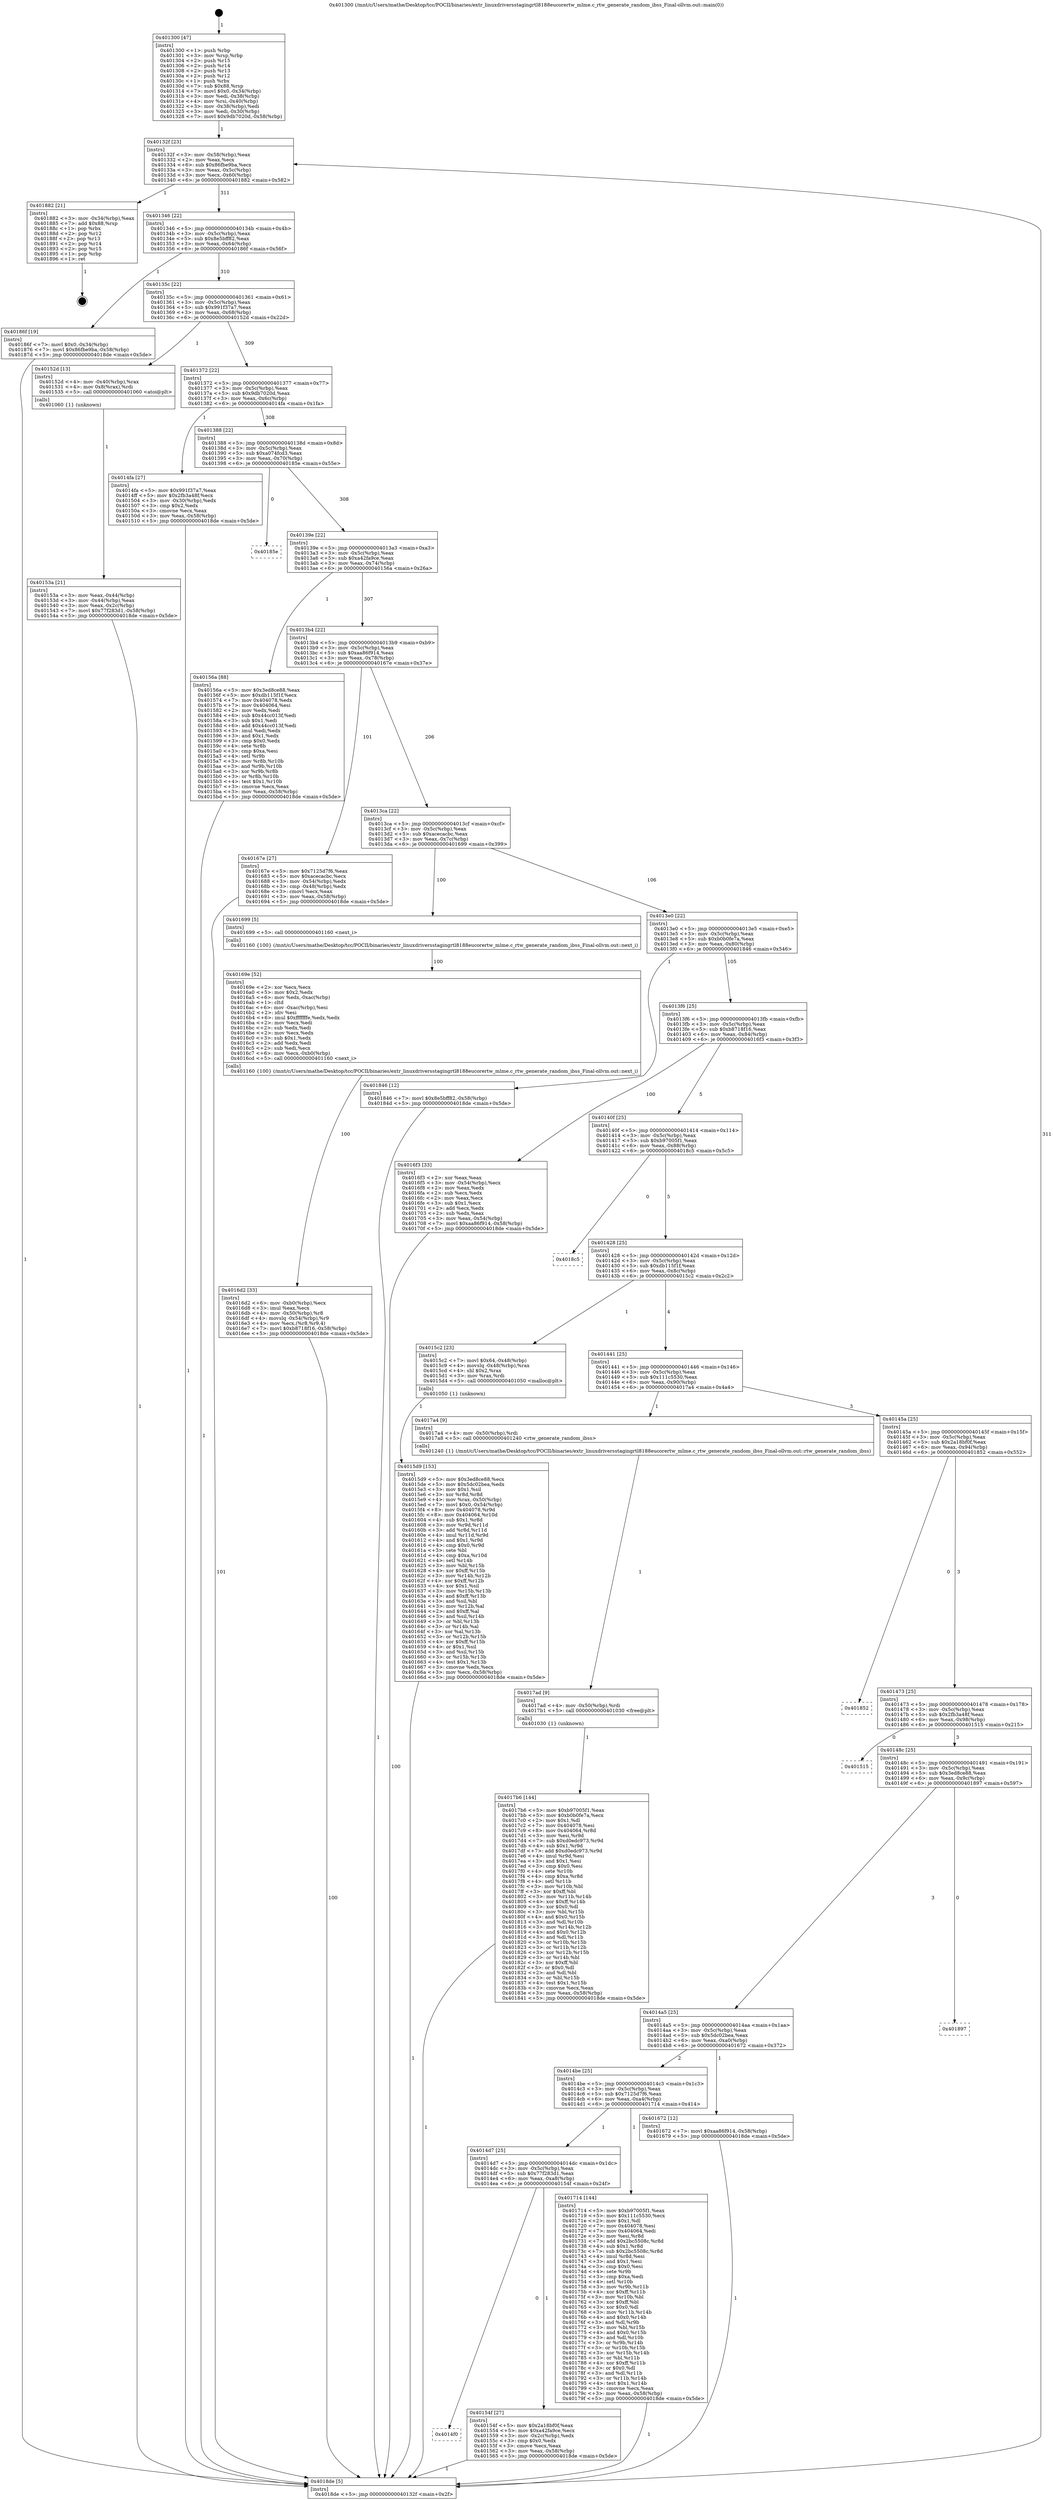 digraph "0x401300" {
  label = "0x401300 (/mnt/c/Users/mathe/Desktop/tcc/POCII/binaries/extr_linuxdriversstagingrtl8188eucorertw_mlme.c_rtw_generate_random_ibss_Final-ollvm.out::main(0))"
  labelloc = "t"
  node[shape=record]

  Entry [label="",width=0.3,height=0.3,shape=circle,fillcolor=black,style=filled]
  "0x40132f" [label="{
     0x40132f [23]\l
     | [instrs]\l
     &nbsp;&nbsp;0x40132f \<+3\>: mov -0x58(%rbp),%eax\l
     &nbsp;&nbsp;0x401332 \<+2\>: mov %eax,%ecx\l
     &nbsp;&nbsp;0x401334 \<+6\>: sub $0x86fbe9ba,%ecx\l
     &nbsp;&nbsp;0x40133a \<+3\>: mov %eax,-0x5c(%rbp)\l
     &nbsp;&nbsp;0x40133d \<+3\>: mov %ecx,-0x60(%rbp)\l
     &nbsp;&nbsp;0x401340 \<+6\>: je 0000000000401882 \<main+0x582\>\l
  }"]
  "0x401882" [label="{
     0x401882 [21]\l
     | [instrs]\l
     &nbsp;&nbsp;0x401882 \<+3\>: mov -0x34(%rbp),%eax\l
     &nbsp;&nbsp;0x401885 \<+7\>: add $0x88,%rsp\l
     &nbsp;&nbsp;0x40188c \<+1\>: pop %rbx\l
     &nbsp;&nbsp;0x40188d \<+2\>: pop %r12\l
     &nbsp;&nbsp;0x40188f \<+2\>: pop %r13\l
     &nbsp;&nbsp;0x401891 \<+2\>: pop %r14\l
     &nbsp;&nbsp;0x401893 \<+2\>: pop %r15\l
     &nbsp;&nbsp;0x401895 \<+1\>: pop %rbp\l
     &nbsp;&nbsp;0x401896 \<+1\>: ret\l
  }"]
  "0x401346" [label="{
     0x401346 [22]\l
     | [instrs]\l
     &nbsp;&nbsp;0x401346 \<+5\>: jmp 000000000040134b \<main+0x4b\>\l
     &nbsp;&nbsp;0x40134b \<+3\>: mov -0x5c(%rbp),%eax\l
     &nbsp;&nbsp;0x40134e \<+5\>: sub $0x8e5bff82,%eax\l
     &nbsp;&nbsp;0x401353 \<+3\>: mov %eax,-0x64(%rbp)\l
     &nbsp;&nbsp;0x401356 \<+6\>: je 000000000040186f \<main+0x56f\>\l
  }"]
  Exit [label="",width=0.3,height=0.3,shape=circle,fillcolor=black,style=filled,peripheries=2]
  "0x40186f" [label="{
     0x40186f [19]\l
     | [instrs]\l
     &nbsp;&nbsp;0x40186f \<+7\>: movl $0x0,-0x34(%rbp)\l
     &nbsp;&nbsp;0x401876 \<+7\>: movl $0x86fbe9ba,-0x58(%rbp)\l
     &nbsp;&nbsp;0x40187d \<+5\>: jmp 00000000004018de \<main+0x5de\>\l
  }"]
  "0x40135c" [label="{
     0x40135c [22]\l
     | [instrs]\l
     &nbsp;&nbsp;0x40135c \<+5\>: jmp 0000000000401361 \<main+0x61\>\l
     &nbsp;&nbsp;0x401361 \<+3\>: mov -0x5c(%rbp),%eax\l
     &nbsp;&nbsp;0x401364 \<+5\>: sub $0x991f37a7,%eax\l
     &nbsp;&nbsp;0x401369 \<+3\>: mov %eax,-0x68(%rbp)\l
     &nbsp;&nbsp;0x40136c \<+6\>: je 000000000040152d \<main+0x22d\>\l
  }"]
  "0x4017b6" [label="{
     0x4017b6 [144]\l
     | [instrs]\l
     &nbsp;&nbsp;0x4017b6 \<+5\>: mov $0xb97005f1,%eax\l
     &nbsp;&nbsp;0x4017bb \<+5\>: mov $0xb0b0fe7a,%ecx\l
     &nbsp;&nbsp;0x4017c0 \<+2\>: mov $0x1,%dl\l
     &nbsp;&nbsp;0x4017c2 \<+7\>: mov 0x404078,%esi\l
     &nbsp;&nbsp;0x4017c9 \<+8\>: mov 0x404064,%r8d\l
     &nbsp;&nbsp;0x4017d1 \<+3\>: mov %esi,%r9d\l
     &nbsp;&nbsp;0x4017d4 \<+7\>: sub $0xd0edc973,%r9d\l
     &nbsp;&nbsp;0x4017db \<+4\>: sub $0x1,%r9d\l
     &nbsp;&nbsp;0x4017df \<+7\>: add $0xd0edc973,%r9d\l
     &nbsp;&nbsp;0x4017e6 \<+4\>: imul %r9d,%esi\l
     &nbsp;&nbsp;0x4017ea \<+3\>: and $0x1,%esi\l
     &nbsp;&nbsp;0x4017ed \<+3\>: cmp $0x0,%esi\l
     &nbsp;&nbsp;0x4017f0 \<+4\>: sete %r10b\l
     &nbsp;&nbsp;0x4017f4 \<+4\>: cmp $0xa,%r8d\l
     &nbsp;&nbsp;0x4017f8 \<+4\>: setl %r11b\l
     &nbsp;&nbsp;0x4017fc \<+3\>: mov %r10b,%bl\l
     &nbsp;&nbsp;0x4017ff \<+3\>: xor $0xff,%bl\l
     &nbsp;&nbsp;0x401802 \<+3\>: mov %r11b,%r14b\l
     &nbsp;&nbsp;0x401805 \<+4\>: xor $0xff,%r14b\l
     &nbsp;&nbsp;0x401809 \<+3\>: xor $0x0,%dl\l
     &nbsp;&nbsp;0x40180c \<+3\>: mov %bl,%r15b\l
     &nbsp;&nbsp;0x40180f \<+4\>: and $0x0,%r15b\l
     &nbsp;&nbsp;0x401813 \<+3\>: and %dl,%r10b\l
     &nbsp;&nbsp;0x401816 \<+3\>: mov %r14b,%r12b\l
     &nbsp;&nbsp;0x401819 \<+4\>: and $0x0,%r12b\l
     &nbsp;&nbsp;0x40181d \<+3\>: and %dl,%r11b\l
     &nbsp;&nbsp;0x401820 \<+3\>: or %r10b,%r15b\l
     &nbsp;&nbsp;0x401823 \<+3\>: or %r11b,%r12b\l
     &nbsp;&nbsp;0x401826 \<+3\>: xor %r12b,%r15b\l
     &nbsp;&nbsp;0x401829 \<+3\>: or %r14b,%bl\l
     &nbsp;&nbsp;0x40182c \<+3\>: xor $0xff,%bl\l
     &nbsp;&nbsp;0x40182f \<+3\>: or $0x0,%dl\l
     &nbsp;&nbsp;0x401832 \<+2\>: and %dl,%bl\l
     &nbsp;&nbsp;0x401834 \<+3\>: or %bl,%r15b\l
     &nbsp;&nbsp;0x401837 \<+4\>: test $0x1,%r15b\l
     &nbsp;&nbsp;0x40183b \<+3\>: cmovne %ecx,%eax\l
     &nbsp;&nbsp;0x40183e \<+3\>: mov %eax,-0x58(%rbp)\l
     &nbsp;&nbsp;0x401841 \<+5\>: jmp 00000000004018de \<main+0x5de\>\l
  }"]
  "0x40152d" [label="{
     0x40152d [13]\l
     | [instrs]\l
     &nbsp;&nbsp;0x40152d \<+4\>: mov -0x40(%rbp),%rax\l
     &nbsp;&nbsp;0x401531 \<+4\>: mov 0x8(%rax),%rdi\l
     &nbsp;&nbsp;0x401535 \<+5\>: call 0000000000401060 \<atoi@plt\>\l
     | [calls]\l
     &nbsp;&nbsp;0x401060 \{1\} (unknown)\l
  }"]
  "0x401372" [label="{
     0x401372 [22]\l
     | [instrs]\l
     &nbsp;&nbsp;0x401372 \<+5\>: jmp 0000000000401377 \<main+0x77\>\l
     &nbsp;&nbsp;0x401377 \<+3\>: mov -0x5c(%rbp),%eax\l
     &nbsp;&nbsp;0x40137a \<+5\>: sub $0x9db7020d,%eax\l
     &nbsp;&nbsp;0x40137f \<+3\>: mov %eax,-0x6c(%rbp)\l
     &nbsp;&nbsp;0x401382 \<+6\>: je 00000000004014fa \<main+0x1fa\>\l
  }"]
  "0x4017ad" [label="{
     0x4017ad [9]\l
     | [instrs]\l
     &nbsp;&nbsp;0x4017ad \<+4\>: mov -0x50(%rbp),%rdi\l
     &nbsp;&nbsp;0x4017b1 \<+5\>: call 0000000000401030 \<free@plt\>\l
     | [calls]\l
     &nbsp;&nbsp;0x401030 \{1\} (unknown)\l
  }"]
  "0x4014fa" [label="{
     0x4014fa [27]\l
     | [instrs]\l
     &nbsp;&nbsp;0x4014fa \<+5\>: mov $0x991f37a7,%eax\l
     &nbsp;&nbsp;0x4014ff \<+5\>: mov $0x2fb3a48f,%ecx\l
     &nbsp;&nbsp;0x401504 \<+3\>: mov -0x30(%rbp),%edx\l
     &nbsp;&nbsp;0x401507 \<+3\>: cmp $0x2,%edx\l
     &nbsp;&nbsp;0x40150a \<+3\>: cmovne %ecx,%eax\l
     &nbsp;&nbsp;0x40150d \<+3\>: mov %eax,-0x58(%rbp)\l
     &nbsp;&nbsp;0x401510 \<+5\>: jmp 00000000004018de \<main+0x5de\>\l
  }"]
  "0x401388" [label="{
     0x401388 [22]\l
     | [instrs]\l
     &nbsp;&nbsp;0x401388 \<+5\>: jmp 000000000040138d \<main+0x8d\>\l
     &nbsp;&nbsp;0x40138d \<+3\>: mov -0x5c(%rbp),%eax\l
     &nbsp;&nbsp;0x401390 \<+5\>: sub $0xa074fcd3,%eax\l
     &nbsp;&nbsp;0x401395 \<+3\>: mov %eax,-0x70(%rbp)\l
     &nbsp;&nbsp;0x401398 \<+6\>: je 000000000040185e \<main+0x55e\>\l
  }"]
  "0x4018de" [label="{
     0x4018de [5]\l
     | [instrs]\l
     &nbsp;&nbsp;0x4018de \<+5\>: jmp 000000000040132f \<main+0x2f\>\l
  }"]
  "0x401300" [label="{
     0x401300 [47]\l
     | [instrs]\l
     &nbsp;&nbsp;0x401300 \<+1\>: push %rbp\l
     &nbsp;&nbsp;0x401301 \<+3\>: mov %rsp,%rbp\l
     &nbsp;&nbsp;0x401304 \<+2\>: push %r15\l
     &nbsp;&nbsp;0x401306 \<+2\>: push %r14\l
     &nbsp;&nbsp;0x401308 \<+2\>: push %r13\l
     &nbsp;&nbsp;0x40130a \<+2\>: push %r12\l
     &nbsp;&nbsp;0x40130c \<+1\>: push %rbx\l
     &nbsp;&nbsp;0x40130d \<+7\>: sub $0x88,%rsp\l
     &nbsp;&nbsp;0x401314 \<+7\>: movl $0x0,-0x34(%rbp)\l
     &nbsp;&nbsp;0x40131b \<+3\>: mov %edi,-0x38(%rbp)\l
     &nbsp;&nbsp;0x40131e \<+4\>: mov %rsi,-0x40(%rbp)\l
     &nbsp;&nbsp;0x401322 \<+3\>: mov -0x38(%rbp),%edi\l
     &nbsp;&nbsp;0x401325 \<+3\>: mov %edi,-0x30(%rbp)\l
     &nbsp;&nbsp;0x401328 \<+7\>: movl $0x9db7020d,-0x58(%rbp)\l
  }"]
  "0x40153a" [label="{
     0x40153a [21]\l
     | [instrs]\l
     &nbsp;&nbsp;0x40153a \<+3\>: mov %eax,-0x44(%rbp)\l
     &nbsp;&nbsp;0x40153d \<+3\>: mov -0x44(%rbp),%eax\l
     &nbsp;&nbsp;0x401540 \<+3\>: mov %eax,-0x2c(%rbp)\l
     &nbsp;&nbsp;0x401543 \<+7\>: movl $0x77f283d1,-0x58(%rbp)\l
     &nbsp;&nbsp;0x40154a \<+5\>: jmp 00000000004018de \<main+0x5de\>\l
  }"]
  "0x4016d2" [label="{
     0x4016d2 [33]\l
     | [instrs]\l
     &nbsp;&nbsp;0x4016d2 \<+6\>: mov -0xb0(%rbp),%ecx\l
     &nbsp;&nbsp;0x4016d8 \<+3\>: imul %eax,%ecx\l
     &nbsp;&nbsp;0x4016db \<+4\>: mov -0x50(%rbp),%r8\l
     &nbsp;&nbsp;0x4016df \<+4\>: movslq -0x54(%rbp),%r9\l
     &nbsp;&nbsp;0x4016e3 \<+4\>: mov %ecx,(%r8,%r9,4)\l
     &nbsp;&nbsp;0x4016e7 \<+7\>: movl $0xb8718f16,-0x58(%rbp)\l
     &nbsp;&nbsp;0x4016ee \<+5\>: jmp 00000000004018de \<main+0x5de\>\l
  }"]
  "0x40185e" [label="{
     0x40185e\l
  }", style=dashed]
  "0x40139e" [label="{
     0x40139e [22]\l
     | [instrs]\l
     &nbsp;&nbsp;0x40139e \<+5\>: jmp 00000000004013a3 \<main+0xa3\>\l
     &nbsp;&nbsp;0x4013a3 \<+3\>: mov -0x5c(%rbp),%eax\l
     &nbsp;&nbsp;0x4013a6 \<+5\>: sub $0xa42fa9ce,%eax\l
     &nbsp;&nbsp;0x4013ab \<+3\>: mov %eax,-0x74(%rbp)\l
     &nbsp;&nbsp;0x4013ae \<+6\>: je 000000000040156a \<main+0x26a\>\l
  }"]
  "0x40169e" [label="{
     0x40169e [52]\l
     | [instrs]\l
     &nbsp;&nbsp;0x40169e \<+2\>: xor %ecx,%ecx\l
     &nbsp;&nbsp;0x4016a0 \<+5\>: mov $0x2,%edx\l
     &nbsp;&nbsp;0x4016a5 \<+6\>: mov %edx,-0xac(%rbp)\l
     &nbsp;&nbsp;0x4016ab \<+1\>: cltd\l
     &nbsp;&nbsp;0x4016ac \<+6\>: mov -0xac(%rbp),%esi\l
     &nbsp;&nbsp;0x4016b2 \<+2\>: idiv %esi\l
     &nbsp;&nbsp;0x4016b4 \<+6\>: imul $0xfffffffe,%edx,%edx\l
     &nbsp;&nbsp;0x4016ba \<+2\>: mov %ecx,%edi\l
     &nbsp;&nbsp;0x4016bc \<+2\>: sub %edx,%edi\l
     &nbsp;&nbsp;0x4016be \<+2\>: mov %ecx,%edx\l
     &nbsp;&nbsp;0x4016c0 \<+3\>: sub $0x1,%edx\l
     &nbsp;&nbsp;0x4016c3 \<+2\>: add %edx,%edi\l
     &nbsp;&nbsp;0x4016c5 \<+2\>: sub %edi,%ecx\l
     &nbsp;&nbsp;0x4016c7 \<+6\>: mov %ecx,-0xb0(%rbp)\l
     &nbsp;&nbsp;0x4016cd \<+5\>: call 0000000000401160 \<next_i\>\l
     | [calls]\l
     &nbsp;&nbsp;0x401160 \{100\} (/mnt/c/Users/mathe/Desktop/tcc/POCII/binaries/extr_linuxdriversstagingrtl8188eucorertw_mlme.c_rtw_generate_random_ibss_Final-ollvm.out::next_i)\l
  }"]
  "0x40156a" [label="{
     0x40156a [88]\l
     | [instrs]\l
     &nbsp;&nbsp;0x40156a \<+5\>: mov $0x3ed8ce88,%eax\l
     &nbsp;&nbsp;0x40156f \<+5\>: mov $0xdb115f1f,%ecx\l
     &nbsp;&nbsp;0x401574 \<+7\>: mov 0x404078,%edx\l
     &nbsp;&nbsp;0x40157b \<+7\>: mov 0x404064,%esi\l
     &nbsp;&nbsp;0x401582 \<+2\>: mov %edx,%edi\l
     &nbsp;&nbsp;0x401584 \<+6\>: sub $0x44cc013f,%edi\l
     &nbsp;&nbsp;0x40158a \<+3\>: sub $0x1,%edi\l
     &nbsp;&nbsp;0x40158d \<+6\>: add $0x44cc013f,%edi\l
     &nbsp;&nbsp;0x401593 \<+3\>: imul %edi,%edx\l
     &nbsp;&nbsp;0x401596 \<+3\>: and $0x1,%edx\l
     &nbsp;&nbsp;0x401599 \<+3\>: cmp $0x0,%edx\l
     &nbsp;&nbsp;0x40159c \<+4\>: sete %r8b\l
     &nbsp;&nbsp;0x4015a0 \<+3\>: cmp $0xa,%esi\l
     &nbsp;&nbsp;0x4015a3 \<+4\>: setl %r9b\l
     &nbsp;&nbsp;0x4015a7 \<+3\>: mov %r8b,%r10b\l
     &nbsp;&nbsp;0x4015aa \<+3\>: and %r9b,%r10b\l
     &nbsp;&nbsp;0x4015ad \<+3\>: xor %r9b,%r8b\l
     &nbsp;&nbsp;0x4015b0 \<+3\>: or %r8b,%r10b\l
     &nbsp;&nbsp;0x4015b3 \<+4\>: test $0x1,%r10b\l
     &nbsp;&nbsp;0x4015b7 \<+3\>: cmovne %ecx,%eax\l
     &nbsp;&nbsp;0x4015ba \<+3\>: mov %eax,-0x58(%rbp)\l
     &nbsp;&nbsp;0x4015bd \<+5\>: jmp 00000000004018de \<main+0x5de\>\l
  }"]
  "0x4013b4" [label="{
     0x4013b4 [22]\l
     | [instrs]\l
     &nbsp;&nbsp;0x4013b4 \<+5\>: jmp 00000000004013b9 \<main+0xb9\>\l
     &nbsp;&nbsp;0x4013b9 \<+3\>: mov -0x5c(%rbp),%eax\l
     &nbsp;&nbsp;0x4013bc \<+5\>: sub $0xaa86f914,%eax\l
     &nbsp;&nbsp;0x4013c1 \<+3\>: mov %eax,-0x78(%rbp)\l
     &nbsp;&nbsp;0x4013c4 \<+6\>: je 000000000040167e \<main+0x37e\>\l
  }"]
  "0x4015d9" [label="{
     0x4015d9 [153]\l
     | [instrs]\l
     &nbsp;&nbsp;0x4015d9 \<+5\>: mov $0x3ed8ce88,%ecx\l
     &nbsp;&nbsp;0x4015de \<+5\>: mov $0x5dc02bea,%edx\l
     &nbsp;&nbsp;0x4015e3 \<+3\>: mov $0x1,%sil\l
     &nbsp;&nbsp;0x4015e6 \<+3\>: xor %r8d,%r8d\l
     &nbsp;&nbsp;0x4015e9 \<+4\>: mov %rax,-0x50(%rbp)\l
     &nbsp;&nbsp;0x4015ed \<+7\>: movl $0x0,-0x54(%rbp)\l
     &nbsp;&nbsp;0x4015f4 \<+8\>: mov 0x404078,%r9d\l
     &nbsp;&nbsp;0x4015fc \<+8\>: mov 0x404064,%r10d\l
     &nbsp;&nbsp;0x401604 \<+4\>: sub $0x1,%r8d\l
     &nbsp;&nbsp;0x401608 \<+3\>: mov %r9d,%r11d\l
     &nbsp;&nbsp;0x40160b \<+3\>: add %r8d,%r11d\l
     &nbsp;&nbsp;0x40160e \<+4\>: imul %r11d,%r9d\l
     &nbsp;&nbsp;0x401612 \<+4\>: and $0x1,%r9d\l
     &nbsp;&nbsp;0x401616 \<+4\>: cmp $0x0,%r9d\l
     &nbsp;&nbsp;0x40161a \<+3\>: sete %bl\l
     &nbsp;&nbsp;0x40161d \<+4\>: cmp $0xa,%r10d\l
     &nbsp;&nbsp;0x401621 \<+4\>: setl %r14b\l
     &nbsp;&nbsp;0x401625 \<+3\>: mov %bl,%r15b\l
     &nbsp;&nbsp;0x401628 \<+4\>: xor $0xff,%r15b\l
     &nbsp;&nbsp;0x40162c \<+3\>: mov %r14b,%r12b\l
     &nbsp;&nbsp;0x40162f \<+4\>: xor $0xff,%r12b\l
     &nbsp;&nbsp;0x401633 \<+4\>: xor $0x1,%sil\l
     &nbsp;&nbsp;0x401637 \<+3\>: mov %r15b,%r13b\l
     &nbsp;&nbsp;0x40163a \<+4\>: and $0xff,%r13b\l
     &nbsp;&nbsp;0x40163e \<+3\>: and %sil,%bl\l
     &nbsp;&nbsp;0x401641 \<+3\>: mov %r12b,%al\l
     &nbsp;&nbsp;0x401644 \<+2\>: and $0xff,%al\l
     &nbsp;&nbsp;0x401646 \<+3\>: and %sil,%r14b\l
     &nbsp;&nbsp;0x401649 \<+3\>: or %bl,%r13b\l
     &nbsp;&nbsp;0x40164c \<+3\>: or %r14b,%al\l
     &nbsp;&nbsp;0x40164f \<+3\>: xor %al,%r13b\l
     &nbsp;&nbsp;0x401652 \<+3\>: or %r12b,%r15b\l
     &nbsp;&nbsp;0x401655 \<+4\>: xor $0xff,%r15b\l
     &nbsp;&nbsp;0x401659 \<+4\>: or $0x1,%sil\l
     &nbsp;&nbsp;0x40165d \<+3\>: and %sil,%r15b\l
     &nbsp;&nbsp;0x401660 \<+3\>: or %r15b,%r13b\l
     &nbsp;&nbsp;0x401663 \<+4\>: test $0x1,%r13b\l
     &nbsp;&nbsp;0x401667 \<+3\>: cmovne %edx,%ecx\l
     &nbsp;&nbsp;0x40166a \<+3\>: mov %ecx,-0x58(%rbp)\l
     &nbsp;&nbsp;0x40166d \<+5\>: jmp 00000000004018de \<main+0x5de\>\l
  }"]
  "0x40167e" [label="{
     0x40167e [27]\l
     | [instrs]\l
     &nbsp;&nbsp;0x40167e \<+5\>: mov $0x7125d7f6,%eax\l
     &nbsp;&nbsp;0x401683 \<+5\>: mov $0xacecacbc,%ecx\l
     &nbsp;&nbsp;0x401688 \<+3\>: mov -0x54(%rbp),%edx\l
     &nbsp;&nbsp;0x40168b \<+3\>: cmp -0x48(%rbp),%edx\l
     &nbsp;&nbsp;0x40168e \<+3\>: cmovl %ecx,%eax\l
     &nbsp;&nbsp;0x401691 \<+3\>: mov %eax,-0x58(%rbp)\l
     &nbsp;&nbsp;0x401694 \<+5\>: jmp 00000000004018de \<main+0x5de\>\l
  }"]
  "0x4013ca" [label="{
     0x4013ca [22]\l
     | [instrs]\l
     &nbsp;&nbsp;0x4013ca \<+5\>: jmp 00000000004013cf \<main+0xcf\>\l
     &nbsp;&nbsp;0x4013cf \<+3\>: mov -0x5c(%rbp),%eax\l
     &nbsp;&nbsp;0x4013d2 \<+5\>: sub $0xacecacbc,%eax\l
     &nbsp;&nbsp;0x4013d7 \<+3\>: mov %eax,-0x7c(%rbp)\l
     &nbsp;&nbsp;0x4013da \<+6\>: je 0000000000401699 \<main+0x399\>\l
  }"]
  "0x4014f0" [label="{
     0x4014f0\l
  }", style=dashed]
  "0x401699" [label="{
     0x401699 [5]\l
     | [instrs]\l
     &nbsp;&nbsp;0x401699 \<+5\>: call 0000000000401160 \<next_i\>\l
     | [calls]\l
     &nbsp;&nbsp;0x401160 \{100\} (/mnt/c/Users/mathe/Desktop/tcc/POCII/binaries/extr_linuxdriversstagingrtl8188eucorertw_mlme.c_rtw_generate_random_ibss_Final-ollvm.out::next_i)\l
  }"]
  "0x4013e0" [label="{
     0x4013e0 [22]\l
     | [instrs]\l
     &nbsp;&nbsp;0x4013e0 \<+5\>: jmp 00000000004013e5 \<main+0xe5\>\l
     &nbsp;&nbsp;0x4013e5 \<+3\>: mov -0x5c(%rbp),%eax\l
     &nbsp;&nbsp;0x4013e8 \<+5\>: sub $0xb0b0fe7a,%eax\l
     &nbsp;&nbsp;0x4013ed \<+3\>: mov %eax,-0x80(%rbp)\l
     &nbsp;&nbsp;0x4013f0 \<+6\>: je 0000000000401846 \<main+0x546\>\l
  }"]
  "0x40154f" [label="{
     0x40154f [27]\l
     | [instrs]\l
     &nbsp;&nbsp;0x40154f \<+5\>: mov $0x2a18bf0f,%eax\l
     &nbsp;&nbsp;0x401554 \<+5\>: mov $0xa42fa9ce,%ecx\l
     &nbsp;&nbsp;0x401559 \<+3\>: mov -0x2c(%rbp),%edx\l
     &nbsp;&nbsp;0x40155c \<+3\>: cmp $0x0,%edx\l
     &nbsp;&nbsp;0x40155f \<+3\>: cmove %ecx,%eax\l
     &nbsp;&nbsp;0x401562 \<+3\>: mov %eax,-0x58(%rbp)\l
     &nbsp;&nbsp;0x401565 \<+5\>: jmp 00000000004018de \<main+0x5de\>\l
  }"]
  "0x401846" [label="{
     0x401846 [12]\l
     | [instrs]\l
     &nbsp;&nbsp;0x401846 \<+7\>: movl $0x8e5bff82,-0x58(%rbp)\l
     &nbsp;&nbsp;0x40184d \<+5\>: jmp 00000000004018de \<main+0x5de\>\l
  }"]
  "0x4013f6" [label="{
     0x4013f6 [25]\l
     | [instrs]\l
     &nbsp;&nbsp;0x4013f6 \<+5\>: jmp 00000000004013fb \<main+0xfb\>\l
     &nbsp;&nbsp;0x4013fb \<+3\>: mov -0x5c(%rbp),%eax\l
     &nbsp;&nbsp;0x4013fe \<+5\>: sub $0xb8718f16,%eax\l
     &nbsp;&nbsp;0x401403 \<+6\>: mov %eax,-0x84(%rbp)\l
     &nbsp;&nbsp;0x401409 \<+6\>: je 00000000004016f3 \<main+0x3f3\>\l
  }"]
  "0x4014d7" [label="{
     0x4014d7 [25]\l
     | [instrs]\l
     &nbsp;&nbsp;0x4014d7 \<+5\>: jmp 00000000004014dc \<main+0x1dc\>\l
     &nbsp;&nbsp;0x4014dc \<+3\>: mov -0x5c(%rbp),%eax\l
     &nbsp;&nbsp;0x4014df \<+5\>: sub $0x77f283d1,%eax\l
     &nbsp;&nbsp;0x4014e4 \<+6\>: mov %eax,-0xa8(%rbp)\l
     &nbsp;&nbsp;0x4014ea \<+6\>: je 000000000040154f \<main+0x24f\>\l
  }"]
  "0x4016f3" [label="{
     0x4016f3 [33]\l
     | [instrs]\l
     &nbsp;&nbsp;0x4016f3 \<+2\>: xor %eax,%eax\l
     &nbsp;&nbsp;0x4016f5 \<+3\>: mov -0x54(%rbp),%ecx\l
     &nbsp;&nbsp;0x4016f8 \<+2\>: mov %eax,%edx\l
     &nbsp;&nbsp;0x4016fa \<+2\>: sub %ecx,%edx\l
     &nbsp;&nbsp;0x4016fc \<+2\>: mov %eax,%ecx\l
     &nbsp;&nbsp;0x4016fe \<+3\>: sub $0x1,%ecx\l
     &nbsp;&nbsp;0x401701 \<+2\>: add %ecx,%edx\l
     &nbsp;&nbsp;0x401703 \<+2\>: sub %edx,%eax\l
     &nbsp;&nbsp;0x401705 \<+3\>: mov %eax,-0x54(%rbp)\l
     &nbsp;&nbsp;0x401708 \<+7\>: movl $0xaa86f914,-0x58(%rbp)\l
     &nbsp;&nbsp;0x40170f \<+5\>: jmp 00000000004018de \<main+0x5de\>\l
  }"]
  "0x40140f" [label="{
     0x40140f [25]\l
     | [instrs]\l
     &nbsp;&nbsp;0x40140f \<+5\>: jmp 0000000000401414 \<main+0x114\>\l
     &nbsp;&nbsp;0x401414 \<+3\>: mov -0x5c(%rbp),%eax\l
     &nbsp;&nbsp;0x401417 \<+5\>: sub $0xb97005f1,%eax\l
     &nbsp;&nbsp;0x40141c \<+6\>: mov %eax,-0x88(%rbp)\l
     &nbsp;&nbsp;0x401422 \<+6\>: je 00000000004018c5 \<main+0x5c5\>\l
  }"]
  "0x401714" [label="{
     0x401714 [144]\l
     | [instrs]\l
     &nbsp;&nbsp;0x401714 \<+5\>: mov $0xb97005f1,%eax\l
     &nbsp;&nbsp;0x401719 \<+5\>: mov $0x111c5530,%ecx\l
     &nbsp;&nbsp;0x40171e \<+2\>: mov $0x1,%dl\l
     &nbsp;&nbsp;0x401720 \<+7\>: mov 0x404078,%esi\l
     &nbsp;&nbsp;0x401727 \<+7\>: mov 0x404064,%edi\l
     &nbsp;&nbsp;0x40172e \<+3\>: mov %esi,%r8d\l
     &nbsp;&nbsp;0x401731 \<+7\>: add $0x2bc5508c,%r8d\l
     &nbsp;&nbsp;0x401738 \<+4\>: sub $0x1,%r8d\l
     &nbsp;&nbsp;0x40173c \<+7\>: sub $0x2bc5508c,%r8d\l
     &nbsp;&nbsp;0x401743 \<+4\>: imul %r8d,%esi\l
     &nbsp;&nbsp;0x401747 \<+3\>: and $0x1,%esi\l
     &nbsp;&nbsp;0x40174a \<+3\>: cmp $0x0,%esi\l
     &nbsp;&nbsp;0x40174d \<+4\>: sete %r9b\l
     &nbsp;&nbsp;0x401751 \<+3\>: cmp $0xa,%edi\l
     &nbsp;&nbsp;0x401754 \<+4\>: setl %r10b\l
     &nbsp;&nbsp;0x401758 \<+3\>: mov %r9b,%r11b\l
     &nbsp;&nbsp;0x40175b \<+4\>: xor $0xff,%r11b\l
     &nbsp;&nbsp;0x40175f \<+3\>: mov %r10b,%bl\l
     &nbsp;&nbsp;0x401762 \<+3\>: xor $0xff,%bl\l
     &nbsp;&nbsp;0x401765 \<+3\>: xor $0x0,%dl\l
     &nbsp;&nbsp;0x401768 \<+3\>: mov %r11b,%r14b\l
     &nbsp;&nbsp;0x40176b \<+4\>: and $0x0,%r14b\l
     &nbsp;&nbsp;0x40176f \<+3\>: and %dl,%r9b\l
     &nbsp;&nbsp;0x401772 \<+3\>: mov %bl,%r15b\l
     &nbsp;&nbsp;0x401775 \<+4\>: and $0x0,%r15b\l
     &nbsp;&nbsp;0x401779 \<+3\>: and %dl,%r10b\l
     &nbsp;&nbsp;0x40177c \<+3\>: or %r9b,%r14b\l
     &nbsp;&nbsp;0x40177f \<+3\>: or %r10b,%r15b\l
     &nbsp;&nbsp;0x401782 \<+3\>: xor %r15b,%r14b\l
     &nbsp;&nbsp;0x401785 \<+3\>: or %bl,%r11b\l
     &nbsp;&nbsp;0x401788 \<+4\>: xor $0xff,%r11b\l
     &nbsp;&nbsp;0x40178c \<+3\>: or $0x0,%dl\l
     &nbsp;&nbsp;0x40178f \<+3\>: and %dl,%r11b\l
     &nbsp;&nbsp;0x401792 \<+3\>: or %r11b,%r14b\l
     &nbsp;&nbsp;0x401795 \<+4\>: test $0x1,%r14b\l
     &nbsp;&nbsp;0x401799 \<+3\>: cmovne %ecx,%eax\l
     &nbsp;&nbsp;0x40179c \<+3\>: mov %eax,-0x58(%rbp)\l
     &nbsp;&nbsp;0x40179f \<+5\>: jmp 00000000004018de \<main+0x5de\>\l
  }"]
  "0x4018c5" [label="{
     0x4018c5\l
  }", style=dashed]
  "0x401428" [label="{
     0x401428 [25]\l
     | [instrs]\l
     &nbsp;&nbsp;0x401428 \<+5\>: jmp 000000000040142d \<main+0x12d\>\l
     &nbsp;&nbsp;0x40142d \<+3\>: mov -0x5c(%rbp),%eax\l
     &nbsp;&nbsp;0x401430 \<+5\>: sub $0xdb115f1f,%eax\l
     &nbsp;&nbsp;0x401435 \<+6\>: mov %eax,-0x8c(%rbp)\l
     &nbsp;&nbsp;0x40143b \<+6\>: je 00000000004015c2 \<main+0x2c2\>\l
  }"]
  "0x4014be" [label="{
     0x4014be [25]\l
     | [instrs]\l
     &nbsp;&nbsp;0x4014be \<+5\>: jmp 00000000004014c3 \<main+0x1c3\>\l
     &nbsp;&nbsp;0x4014c3 \<+3\>: mov -0x5c(%rbp),%eax\l
     &nbsp;&nbsp;0x4014c6 \<+5\>: sub $0x7125d7f6,%eax\l
     &nbsp;&nbsp;0x4014cb \<+6\>: mov %eax,-0xa4(%rbp)\l
     &nbsp;&nbsp;0x4014d1 \<+6\>: je 0000000000401714 \<main+0x414\>\l
  }"]
  "0x4015c2" [label="{
     0x4015c2 [23]\l
     | [instrs]\l
     &nbsp;&nbsp;0x4015c2 \<+7\>: movl $0x64,-0x48(%rbp)\l
     &nbsp;&nbsp;0x4015c9 \<+4\>: movslq -0x48(%rbp),%rax\l
     &nbsp;&nbsp;0x4015cd \<+4\>: shl $0x2,%rax\l
     &nbsp;&nbsp;0x4015d1 \<+3\>: mov %rax,%rdi\l
     &nbsp;&nbsp;0x4015d4 \<+5\>: call 0000000000401050 \<malloc@plt\>\l
     | [calls]\l
     &nbsp;&nbsp;0x401050 \{1\} (unknown)\l
  }"]
  "0x401441" [label="{
     0x401441 [25]\l
     | [instrs]\l
     &nbsp;&nbsp;0x401441 \<+5\>: jmp 0000000000401446 \<main+0x146\>\l
     &nbsp;&nbsp;0x401446 \<+3\>: mov -0x5c(%rbp),%eax\l
     &nbsp;&nbsp;0x401449 \<+5\>: sub $0x111c5530,%eax\l
     &nbsp;&nbsp;0x40144e \<+6\>: mov %eax,-0x90(%rbp)\l
     &nbsp;&nbsp;0x401454 \<+6\>: je 00000000004017a4 \<main+0x4a4\>\l
  }"]
  "0x401672" [label="{
     0x401672 [12]\l
     | [instrs]\l
     &nbsp;&nbsp;0x401672 \<+7\>: movl $0xaa86f914,-0x58(%rbp)\l
     &nbsp;&nbsp;0x401679 \<+5\>: jmp 00000000004018de \<main+0x5de\>\l
  }"]
  "0x4017a4" [label="{
     0x4017a4 [9]\l
     | [instrs]\l
     &nbsp;&nbsp;0x4017a4 \<+4\>: mov -0x50(%rbp),%rdi\l
     &nbsp;&nbsp;0x4017a8 \<+5\>: call 0000000000401240 \<rtw_generate_random_ibss\>\l
     | [calls]\l
     &nbsp;&nbsp;0x401240 \{1\} (/mnt/c/Users/mathe/Desktop/tcc/POCII/binaries/extr_linuxdriversstagingrtl8188eucorertw_mlme.c_rtw_generate_random_ibss_Final-ollvm.out::rtw_generate_random_ibss)\l
  }"]
  "0x40145a" [label="{
     0x40145a [25]\l
     | [instrs]\l
     &nbsp;&nbsp;0x40145a \<+5\>: jmp 000000000040145f \<main+0x15f\>\l
     &nbsp;&nbsp;0x40145f \<+3\>: mov -0x5c(%rbp),%eax\l
     &nbsp;&nbsp;0x401462 \<+5\>: sub $0x2a18bf0f,%eax\l
     &nbsp;&nbsp;0x401467 \<+6\>: mov %eax,-0x94(%rbp)\l
     &nbsp;&nbsp;0x40146d \<+6\>: je 0000000000401852 \<main+0x552\>\l
  }"]
  "0x4014a5" [label="{
     0x4014a5 [25]\l
     | [instrs]\l
     &nbsp;&nbsp;0x4014a5 \<+5\>: jmp 00000000004014aa \<main+0x1aa\>\l
     &nbsp;&nbsp;0x4014aa \<+3\>: mov -0x5c(%rbp),%eax\l
     &nbsp;&nbsp;0x4014ad \<+5\>: sub $0x5dc02bea,%eax\l
     &nbsp;&nbsp;0x4014b2 \<+6\>: mov %eax,-0xa0(%rbp)\l
     &nbsp;&nbsp;0x4014b8 \<+6\>: je 0000000000401672 \<main+0x372\>\l
  }"]
  "0x401852" [label="{
     0x401852\l
  }", style=dashed]
  "0x401473" [label="{
     0x401473 [25]\l
     | [instrs]\l
     &nbsp;&nbsp;0x401473 \<+5\>: jmp 0000000000401478 \<main+0x178\>\l
     &nbsp;&nbsp;0x401478 \<+3\>: mov -0x5c(%rbp),%eax\l
     &nbsp;&nbsp;0x40147b \<+5\>: sub $0x2fb3a48f,%eax\l
     &nbsp;&nbsp;0x401480 \<+6\>: mov %eax,-0x98(%rbp)\l
     &nbsp;&nbsp;0x401486 \<+6\>: je 0000000000401515 \<main+0x215\>\l
  }"]
  "0x401897" [label="{
     0x401897\l
  }", style=dashed]
  "0x401515" [label="{
     0x401515\l
  }", style=dashed]
  "0x40148c" [label="{
     0x40148c [25]\l
     | [instrs]\l
     &nbsp;&nbsp;0x40148c \<+5\>: jmp 0000000000401491 \<main+0x191\>\l
     &nbsp;&nbsp;0x401491 \<+3\>: mov -0x5c(%rbp),%eax\l
     &nbsp;&nbsp;0x401494 \<+5\>: sub $0x3ed8ce88,%eax\l
     &nbsp;&nbsp;0x401499 \<+6\>: mov %eax,-0x9c(%rbp)\l
     &nbsp;&nbsp;0x40149f \<+6\>: je 0000000000401897 \<main+0x597\>\l
  }"]
  Entry -> "0x401300" [label=" 1"]
  "0x40132f" -> "0x401882" [label=" 1"]
  "0x40132f" -> "0x401346" [label=" 311"]
  "0x401882" -> Exit [label=" 1"]
  "0x401346" -> "0x40186f" [label=" 1"]
  "0x401346" -> "0x40135c" [label=" 310"]
  "0x40186f" -> "0x4018de" [label=" 1"]
  "0x40135c" -> "0x40152d" [label=" 1"]
  "0x40135c" -> "0x401372" [label=" 309"]
  "0x401846" -> "0x4018de" [label=" 1"]
  "0x401372" -> "0x4014fa" [label=" 1"]
  "0x401372" -> "0x401388" [label=" 308"]
  "0x4014fa" -> "0x4018de" [label=" 1"]
  "0x401300" -> "0x40132f" [label=" 1"]
  "0x4018de" -> "0x40132f" [label=" 311"]
  "0x40152d" -> "0x40153a" [label=" 1"]
  "0x40153a" -> "0x4018de" [label=" 1"]
  "0x4017b6" -> "0x4018de" [label=" 1"]
  "0x401388" -> "0x40185e" [label=" 0"]
  "0x401388" -> "0x40139e" [label=" 308"]
  "0x4017ad" -> "0x4017b6" [label=" 1"]
  "0x40139e" -> "0x40156a" [label=" 1"]
  "0x40139e" -> "0x4013b4" [label=" 307"]
  "0x4017a4" -> "0x4017ad" [label=" 1"]
  "0x4013b4" -> "0x40167e" [label=" 101"]
  "0x4013b4" -> "0x4013ca" [label=" 206"]
  "0x401714" -> "0x4018de" [label=" 1"]
  "0x4013ca" -> "0x401699" [label=" 100"]
  "0x4013ca" -> "0x4013e0" [label=" 106"]
  "0x4016f3" -> "0x4018de" [label=" 100"]
  "0x4013e0" -> "0x401846" [label=" 1"]
  "0x4013e0" -> "0x4013f6" [label=" 105"]
  "0x4016d2" -> "0x4018de" [label=" 100"]
  "0x4013f6" -> "0x4016f3" [label=" 100"]
  "0x4013f6" -> "0x40140f" [label=" 5"]
  "0x401699" -> "0x40169e" [label=" 100"]
  "0x40140f" -> "0x4018c5" [label=" 0"]
  "0x40140f" -> "0x401428" [label=" 5"]
  "0x40167e" -> "0x4018de" [label=" 101"]
  "0x401428" -> "0x4015c2" [label=" 1"]
  "0x401428" -> "0x401441" [label=" 4"]
  "0x4015d9" -> "0x4018de" [label=" 1"]
  "0x401441" -> "0x4017a4" [label=" 1"]
  "0x401441" -> "0x40145a" [label=" 3"]
  "0x4015c2" -> "0x4015d9" [label=" 1"]
  "0x40145a" -> "0x401852" [label=" 0"]
  "0x40145a" -> "0x401473" [label=" 3"]
  "0x40154f" -> "0x4018de" [label=" 1"]
  "0x401473" -> "0x401515" [label=" 0"]
  "0x401473" -> "0x40148c" [label=" 3"]
  "0x4014d7" -> "0x4014f0" [label=" 0"]
  "0x40148c" -> "0x401897" [label=" 0"]
  "0x40148c" -> "0x4014a5" [label=" 3"]
  "0x40156a" -> "0x4018de" [label=" 1"]
  "0x4014a5" -> "0x401672" [label=" 1"]
  "0x4014a5" -> "0x4014be" [label=" 2"]
  "0x401672" -> "0x4018de" [label=" 1"]
  "0x4014be" -> "0x401714" [label=" 1"]
  "0x4014be" -> "0x4014d7" [label=" 1"]
  "0x40169e" -> "0x4016d2" [label=" 100"]
  "0x4014d7" -> "0x40154f" [label=" 1"]
}
